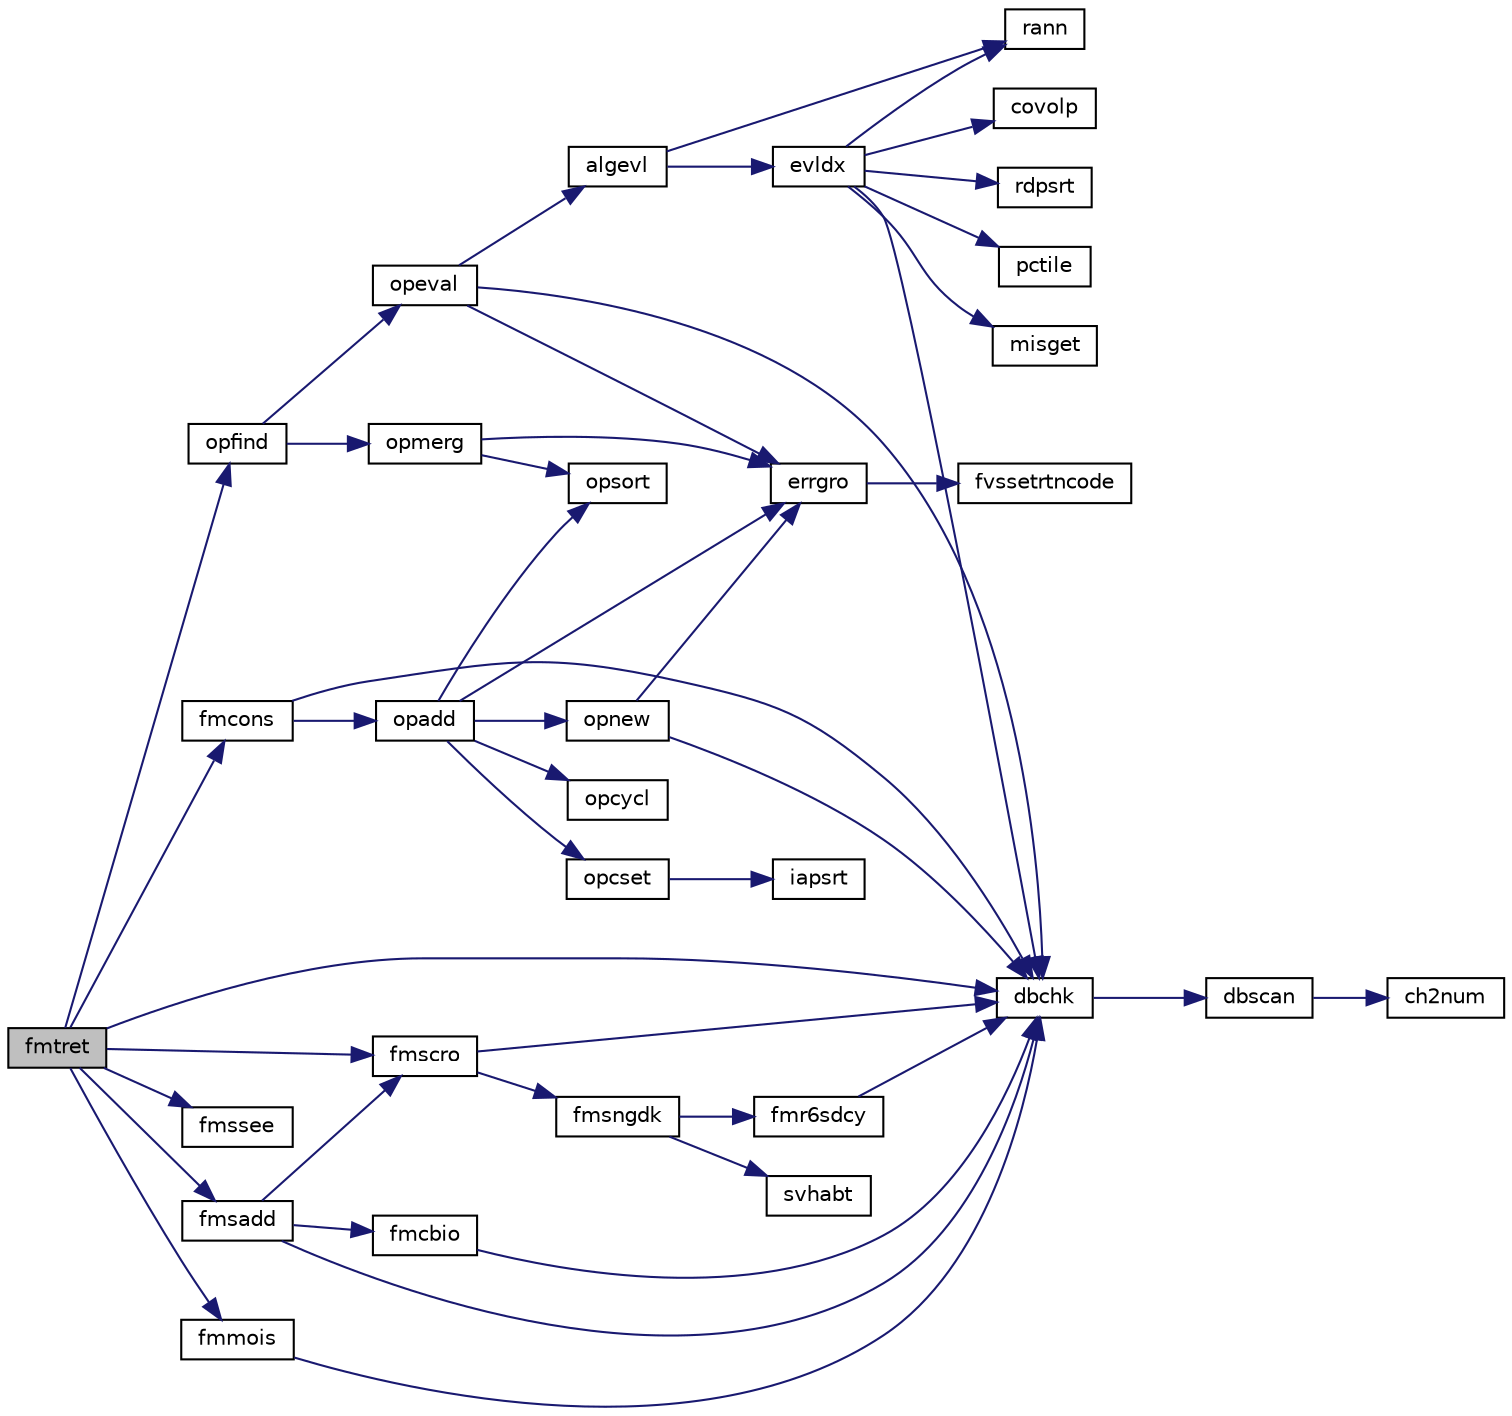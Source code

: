 digraph "fmtret"
{
  edge [fontname="Helvetica",fontsize="10",labelfontname="Helvetica",labelfontsize="10"];
  node [fontname="Helvetica",fontsize="10",shape=record];
  rankdir="LR";
  Node1 [label="fmtret",height=0.2,width=0.4,color="black", fillcolor="grey75", style="filled", fontcolor="black"];
  Node1 -> Node2 [color="midnightblue",fontsize="10",style="solid",fontname="Helvetica"];
  Node2 [label="dbchk",height=0.2,width=0.4,color="black", fillcolor="white", style="filled",URL="$dbchk_8f.html#a50e82b8d87ebaeb63d8e1abab05bc20b"];
  Node2 -> Node3 [color="midnightblue",fontsize="10",style="solid",fontname="Helvetica"];
  Node3 [label="dbscan",height=0.2,width=0.4,color="black", fillcolor="white", style="filled",URL="$dbscan_8f.html#a18f1eb65a1dbf6141e44b1ac4a10757e"];
  Node3 -> Node4 [color="midnightblue",fontsize="10",style="solid",fontname="Helvetica"];
  Node4 [label="ch2num",height=0.2,width=0.4,color="black", fillcolor="white", style="filled",URL="$ch2num_8f.html#acc5a9987290b4e6c8cfe65bd2cd93540"];
  Node1 -> Node5 [color="midnightblue",fontsize="10",style="solid",fontname="Helvetica"];
  Node5 [label="opfind",height=0.2,width=0.4,color="black", fillcolor="white", style="filled",URL="$opfind_8f.html#a324ef558c0f597354b656e718563559e"];
  Node5 -> Node6 [color="midnightblue",fontsize="10",style="solid",fontname="Helvetica"];
  Node6 [label="opmerg",height=0.2,width=0.4,color="black", fillcolor="white", style="filled",URL="$opmerg_8f.html#a5d8719ff40889d676ef5684c77e348bf"];
  Node6 -> Node7 [color="midnightblue",fontsize="10",style="solid",fontname="Helvetica"];
  Node7 [label="errgro",height=0.2,width=0.4,color="black", fillcolor="white", style="filled",URL="$errgro_8f.html#a638bc8982f252f2894cb512c31d9890a"];
  Node7 -> Node8 [color="midnightblue",fontsize="10",style="solid",fontname="Helvetica"];
  Node8 [label="fvssetrtncode",height=0.2,width=0.4,color="black", fillcolor="white", style="filled",URL="$cmdline_8f.html#a079170808ee3336a99645e9e57dfe5a9"];
  Node6 -> Node9 [color="midnightblue",fontsize="10",style="solid",fontname="Helvetica"];
  Node9 [label="opsort",height=0.2,width=0.4,color="black", fillcolor="white", style="filled",URL="$opsort_8f.html#a6681e6cd0f66844e47a1ea085ef16452"];
  Node5 -> Node10 [color="midnightblue",fontsize="10",style="solid",fontname="Helvetica"];
  Node10 [label="opeval",height=0.2,width=0.4,color="black", fillcolor="white", style="filled",URL="$opeval_8f.html#a7f578a6ee493fc264a7af83a1fbdb14f"];
  Node10 -> Node2 [color="midnightblue",fontsize="10",style="solid",fontname="Helvetica"];
  Node10 -> Node11 [color="midnightblue",fontsize="10",style="solid",fontname="Helvetica"];
  Node11 [label="algevl",height=0.2,width=0.4,color="black", fillcolor="white", style="filled",URL="$algevl_8f.html#af247fcf48bbb347b22ae4f542c7b8ff4"];
  Node11 -> Node12 [color="midnightblue",fontsize="10",style="solid",fontname="Helvetica"];
  Node12 [label="rann",height=0.2,width=0.4,color="black", fillcolor="white", style="filled",URL="$rann_8f.html#adcf580f559b80223c24308901aeda3c0"];
  Node11 -> Node13 [color="midnightblue",fontsize="10",style="solid",fontname="Helvetica"];
  Node13 [label="evldx",height=0.2,width=0.4,color="black", fillcolor="white", style="filled",URL="$evldx_8f.html#adb0d63ac59f362dfb6e7b6cf34509669"];
  Node13 -> Node12 [color="midnightblue",fontsize="10",style="solid",fontname="Helvetica"];
  Node13 -> Node2 [color="midnightblue",fontsize="10",style="solid",fontname="Helvetica"];
  Node13 -> Node14 [color="midnightblue",fontsize="10",style="solid",fontname="Helvetica"];
  Node14 [label="misget",height=0.2,width=0.4,color="black", fillcolor="white", style="filled",URL="$misget_8f.html#a1287765232a4e41af838bb4967b34007"];
  Node13 -> Node15 [color="midnightblue",fontsize="10",style="solid",fontname="Helvetica"];
  Node15 [label="covolp",height=0.2,width=0.4,color="black", fillcolor="white", style="filled",URL="$covolp_8f.html#a03e184cd2613360b70dd021f8da2f5d6"];
  Node13 -> Node16 [color="midnightblue",fontsize="10",style="solid",fontname="Helvetica"];
  Node16 [label="rdpsrt",height=0.2,width=0.4,color="black", fillcolor="white", style="filled",URL="$rdpsrt_8f.html#a0f0c79b72af19ed56f74ee89ecae6877"];
  Node13 -> Node17 [color="midnightblue",fontsize="10",style="solid",fontname="Helvetica"];
  Node17 [label="pctile",height=0.2,width=0.4,color="black", fillcolor="white", style="filled",URL="$pctile_8f.html#a12d7263064b7cef81de7e72852800b83"];
  Node10 -> Node7 [color="midnightblue",fontsize="10",style="solid",fontname="Helvetica"];
  Node1 -> Node18 [color="midnightblue",fontsize="10",style="solid",fontname="Helvetica"];
  Node18 [label="fmmois",height=0.2,width=0.4,color="black", fillcolor="white", style="filled",URL="$fmmois_8f.html#a70a15415872684b71cac8ce0ae6ae125"];
  Node18 -> Node2 [color="midnightblue",fontsize="10",style="solid",fontname="Helvetica"];
  Node1 -> Node19 [color="midnightblue",fontsize="10",style="solid",fontname="Helvetica"];
  Node19 [label="fmcons",height=0.2,width=0.4,color="black", fillcolor="white", style="filled",URL="$fmcons_8f.html#a2c925b5af3f61f3b1732d10b64630c32"];
  Node19 -> Node2 [color="midnightblue",fontsize="10",style="solid",fontname="Helvetica"];
  Node19 -> Node20 [color="midnightblue",fontsize="10",style="solid",fontname="Helvetica"];
  Node20 [label="opadd",height=0.2,width=0.4,color="black", fillcolor="white", style="filled",URL="$opadd_8f.html#a818a612760f71f92e46fc78135a49daf"];
  Node20 -> Node21 [color="midnightblue",fontsize="10",style="solid",fontname="Helvetica"];
  Node21 [label="opnew",height=0.2,width=0.4,color="black", fillcolor="white", style="filled",URL="$opnew_8f.html#a279e50f0eb11d39630ea1c07984823c6"];
  Node21 -> Node2 [color="midnightblue",fontsize="10",style="solid",fontname="Helvetica"];
  Node21 -> Node7 [color="midnightblue",fontsize="10",style="solid",fontname="Helvetica"];
  Node20 -> Node7 [color="midnightblue",fontsize="10",style="solid",fontname="Helvetica"];
  Node20 -> Node9 [color="midnightblue",fontsize="10",style="solid",fontname="Helvetica"];
  Node20 -> Node22 [color="midnightblue",fontsize="10",style="solid",fontname="Helvetica"];
  Node22 [label="opcycl",height=0.2,width=0.4,color="black", fillcolor="white", style="filled",URL="$opcycl_8f.html#a16a500b612882c83d9570f3dd7bd8eae"];
  Node20 -> Node23 [color="midnightblue",fontsize="10",style="solid",fontname="Helvetica"];
  Node23 [label="opcset",height=0.2,width=0.4,color="black", fillcolor="white", style="filled",URL="$opcset_8f.html#adf8866710db6dbf26e1a8cd03d5399b8"];
  Node23 -> Node24 [color="midnightblue",fontsize="10",style="solid",fontname="Helvetica"];
  Node24 [label="iapsrt",height=0.2,width=0.4,color="black", fillcolor="white", style="filled",URL="$iapsrt_8f.html#a7797bfee93ce649499e8a0c08dcafe4a"];
  Node1 -> Node25 [color="midnightblue",fontsize="10",style="solid",fontname="Helvetica"];
  Node25 [label="fmssee",height=0.2,width=0.4,color="black", fillcolor="white", style="filled",URL="$fmssee_8f.html#ab0b3b363097a6c4fa4b6ad46333d37b0"];
  Node1 -> Node26 [color="midnightblue",fontsize="10",style="solid",fontname="Helvetica"];
  Node26 [label="fmscro",height=0.2,width=0.4,color="black", fillcolor="white", style="filled",URL="$fmscro_8f.html#ae84b5894749bdd8bdf55e3d18265708a"];
  Node26 -> Node2 [color="midnightblue",fontsize="10",style="solid",fontname="Helvetica"];
  Node26 -> Node27 [color="midnightblue",fontsize="10",style="solid",fontname="Helvetica"];
  Node27 [label="fmsngdk",height=0.2,width=0.4,color="black", fillcolor="white", style="filled",URL="$fmsngdk_8f.html#a8458559bf9d983e9a1b59506f1a34dcc"];
  Node27 -> Node28 [color="midnightblue",fontsize="10",style="solid",fontname="Helvetica"];
  Node28 [label="svhabt",height=0.2,width=0.4,color="black", fillcolor="white", style="filled",URL="$svhabt_8f.html#a19ff469dd7fab6f8f8f14c5e289d3481"];
  Node27 -> Node29 [color="midnightblue",fontsize="10",style="solid",fontname="Helvetica"];
  Node29 [label="fmr6sdcy",height=0.2,width=0.4,color="black", fillcolor="white", style="filled",URL="$fmr6sdcy_8f.html#ab1e8e795c53f4663eecbc65bc1a54262"];
  Node29 -> Node2 [color="midnightblue",fontsize="10",style="solid",fontname="Helvetica"];
  Node1 -> Node30 [color="midnightblue",fontsize="10",style="solid",fontname="Helvetica"];
  Node30 [label="fmsadd",height=0.2,width=0.4,color="black", fillcolor="white", style="filled",URL="$fmsadd_8f.html#a37af25b320195128a545b249dda1a0ae"];
  Node30 -> Node2 [color="midnightblue",fontsize="10",style="solid",fontname="Helvetica"];
  Node30 -> Node26 [color="midnightblue",fontsize="10",style="solid",fontname="Helvetica"];
  Node30 -> Node31 [color="midnightblue",fontsize="10",style="solid",fontname="Helvetica"];
  Node31 [label="fmcbio",height=0.2,width=0.4,color="black", fillcolor="white", style="filled",URL="$fmcbio_8f.html#a8d81c96a9c5028213f2eae1becbdefc5"];
  Node31 -> Node2 [color="midnightblue",fontsize="10",style="solid",fontname="Helvetica"];
}
